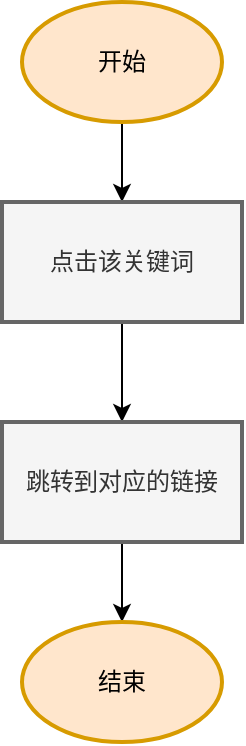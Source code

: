 <mxfile version="26.2.4">
  <diagram name="第 1 页" id="oZmbVZ58K-3-vop1x0v9">
    <mxGraphModel dx="1207" dy="807" grid="1" gridSize="10" guides="1" tooltips="1" connect="1" arrows="1" fold="1" page="1" pageScale="1" pageWidth="827" pageHeight="1169" math="0" shadow="0">
      <root>
        <mxCell id="0" />
        <mxCell id="1" parent="0" />
        <mxCell id="qQlkCYJ9NeFefcQVSuAm-4" value="" style="edgeStyle=orthogonalEdgeStyle;rounded=0;orthogonalLoop=1;jettySize=auto;html=1;" edge="1" parent="1" source="qQlkCYJ9NeFefcQVSuAm-1" target="qQlkCYJ9NeFefcQVSuAm-3">
          <mxGeometry relative="1" as="geometry" />
        </mxCell>
        <mxCell id="qQlkCYJ9NeFefcQVSuAm-1" value="开始" style="strokeWidth=2;html=1;shape=mxgraph.flowchart.start_1;whiteSpace=wrap;fillColor=#ffe6cc;strokeColor=#d79b00;" vertex="1" parent="1">
          <mxGeometry x="320" y="110" width="100" height="60" as="geometry" />
        </mxCell>
        <mxCell id="qQlkCYJ9NeFefcQVSuAm-6" value="" style="edgeStyle=orthogonalEdgeStyle;rounded=0;orthogonalLoop=1;jettySize=auto;html=1;" edge="1" parent="1" source="qQlkCYJ9NeFefcQVSuAm-3" target="qQlkCYJ9NeFefcQVSuAm-5">
          <mxGeometry relative="1" as="geometry" />
        </mxCell>
        <mxCell id="qQlkCYJ9NeFefcQVSuAm-3" value="点击该关键词" style="whiteSpace=wrap;html=1;strokeWidth=2;fillColor=#f5f5f5;fontColor=#333333;strokeColor=#666666;" vertex="1" parent="1">
          <mxGeometry x="310" y="210" width="120" height="60" as="geometry" />
        </mxCell>
        <mxCell id="qQlkCYJ9NeFefcQVSuAm-8" value="" style="edgeStyle=orthogonalEdgeStyle;rounded=0;orthogonalLoop=1;jettySize=auto;html=1;" edge="1" parent="1" source="qQlkCYJ9NeFefcQVSuAm-5" target="qQlkCYJ9NeFefcQVSuAm-7">
          <mxGeometry relative="1" as="geometry" />
        </mxCell>
        <mxCell id="qQlkCYJ9NeFefcQVSuAm-5" value="跳转到对应的链接" style="whiteSpace=wrap;html=1;strokeWidth=2;fillColor=#f5f5f5;fontColor=#333333;strokeColor=#666666;" vertex="1" parent="1">
          <mxGeometry x="310" y="320" width="120" height="60" as="geometry" />
        </mxCell>
        <mxCell id="qQlkCYJ9NeFefcQVSuAm-7" value="结束" style="strokeWidth=2;html=1;shape=mxgraph.flowchart.start_1;whiteSpace=wrap;fillColor=#ffe6cc;strokeColor=#d79b00;" vertex="1" parent="1">
          <mxGeometry x="320" y="420" width="100" height="60" as="geometry" />
        </mxCell>
      </root>
    </mxGraphModel>
  </diagram>
</mxfile>
